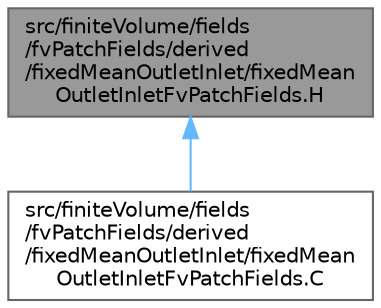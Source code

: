 digraph "src/finiteVolume/fields/fvPatchFields/derived/fixedMeanOutletInlet/fixedMeanOutletInletFvPatchFields.H"
{
 // LATEX_PDF_SIZE
  bgcolor="transparent";
  edge [fontname=Helvetica,fontsize=10,labelfontname=Helvetica,labelfontsize=10];
  node [fontname=Helvetica,fontsize=10,shape=box,height=0.2,width=0.4];
  Node1 [id="Node000001",label="src/finiteVolume/fields\l/fvPatchFields/derived\l/fixedMeanOutletInlet/fixedMean\lOutletInletFvPatchFields.H",height=0.2,width=0.4,color="gray40", fillcolor="grey60", style="filled", fontcolor="black",tooltip=" "];
  Node1 -> Node2 [id="edge1_Node000001_Node000002",dir="back",color="steelblue1",style="solid",tooltip=" "];
  Node2 [id="Node000002",label="src/finiteVolume/fields\l/fvPatchFields/derived\l/fixedMeanOutletInlet/fixedMean\lOutletInletFvPatchFields.C",height=0.2,width=0.4,color="grey40", fillcolor="white", style="filled",URL="$fixedMeanOutletInletFvPatchFields_8C.html",tooltip=" "];
}
